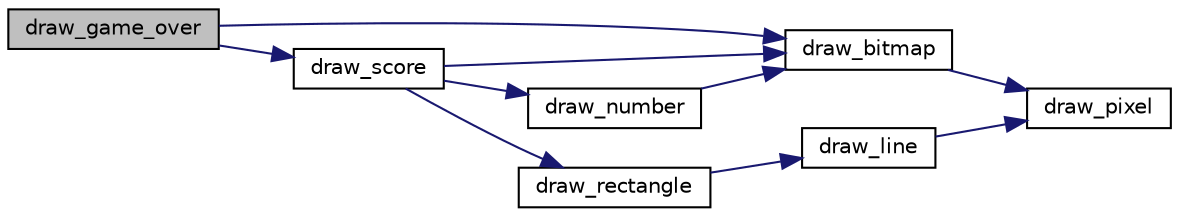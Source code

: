 digraph "draw_game_over"
{
 // LATEX_PDF_SIZE
  edge [fontname="Helvetica",fontsize="10",labelfontname="Helvetica",labelfontsize="10"];
  node [fontname="Helvetica",fontsize="10",shape=record];
  rankdir="LR";
  Node1 [label="draw_game_over",height=0.2,width=0.4,color="black", fillcolor="grey75", style="filled", fontcolor="black",tooltip="Draws the finish menu."];
  Node1 -> Node2 [color="midnightblue",fontsize="10",style="solid",fontname="Helvetica"];
  Node2 [label="draw_bitmap",height=0.2,width=0.4,color="black", fillcolor="white", style="filled",URL="$video_8c.html#a3597226a5796abf71ed931b4bf88bcc9",tooltip="Draws a sprite in the specified coordinates."];
  Node2 -> Node3 [color="midnightblue",fontsize="10",style="solid",fontname="Helvetica"];
  Node3 [label="draw_pixel",height=0.2,width=0.4,color="black", fillcolor="white", style="filled",URL="$video_8c.html#aa75d96618132cccec2c977ae043d31fe",tooltip="Draws a pixel in the specified coordinates with the specified color."];
  Node1 -> Node4 [color="midnightblue",fontsize="10",style="solid",fontname="Helvetica"];
  Node4 [label="draw_score",height=0.2,width=0.4,color="black", fillcolor="white", style="filled",URL="$video_8c.html#ad4db50e84100b110372c12cfdb41a3f3",tooltip="Draws the score field in the specified coordinates."];
  Node4 -> Node2 [color="midnightblue",fontsize="10",style="solid",fontname="Helvetica"];
  Node4 -> Node5 [color="midnightblue",fontsize="10",style="solid",fontname="Helvetica"];
  Node5 [label="draw_number",height=0.2,width=0.4,color="black", fillcolor="white", style="filled",URL="$video_8c.html#aea59e5669edc12d0b9ac1dc5a83a9969",tooltip="Draws the number in the specified coordinates."];
  Node5 -> Node2 [color="midnightblue",fontsize="10",style="solid",fontname="Helvetica"];
  Node4 -> Node6 [color="midnightblue",fontsize="10",style="solid",fontname="Helvetica"];
  Node6 [label="draw_rectangle",height=0.2,width=0.4,color="black", fillcolor="white", style="filled",URL="$video_8c.html#a31178cc71e7af0d6045707842517b225",tooltip="Draws a rectangle in the specified coordinates with the specified width, height and color."];
  Node6 -> Node7 [color="midnightblue",fontsize="10",style="solid",fontname="Helvetica"];
  Node7 [label="draw_line",height=0.2,width=0.4,color="black", fillcolor="white", style="filled",URL="$video_8c.html#ac09489dd9ea607a80cbc34da200bd0c8",tooltip="Draws a line in the specified coordinates with the specified length and color."];
  Node7 -> Node3 [color="midnightblue",fontsize="10",style="solid",fontname="Helvetica"];
}
